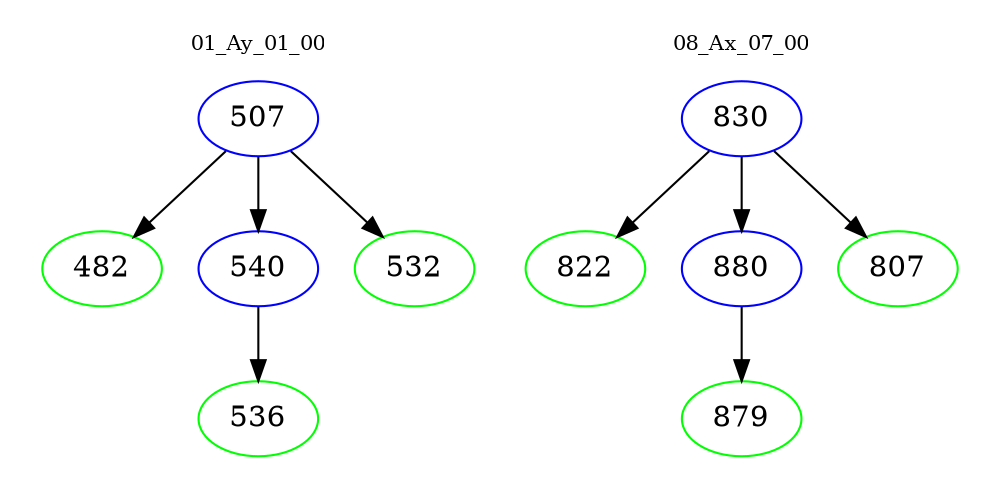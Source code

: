 digraph{
subgraph cluster_0 {
color = white
label = "01_Ay_01_00";
fontsize=10;
T0_507 [label="507", color="blue"]
T0_507 -> T0_482 [color="black"]
T0_482 [label="482", color="green"]
T0_507 -> T0_540 [color="black"]
T0_540 [label="540", color="blue"]
T0_540 -> T0_536 [color="black"]
T0_536 [label="536", color="green"]
T0_507 -> T0_532 [color="black"]
T0_532 [label="532", color="green"]
}
subgraph cluster_1 {
color = white
label = "08_Ax_07_00";
fontsize=10;
T1_830 [label="830", color="blue"]
T1_830 -> T1_822 [color="black"]
T1_822 [label="822", color="green"]
T1_830 -> T1_880 [color="black"]
T1_880 [label="880", color="blue"]
T1_880 -> T1_879 [color="black"]
T1_879 [label="879", color="green"]
T1_830 -> T1_807 [color="black"]
T1_807 [label="807", color="green"]
}
}
